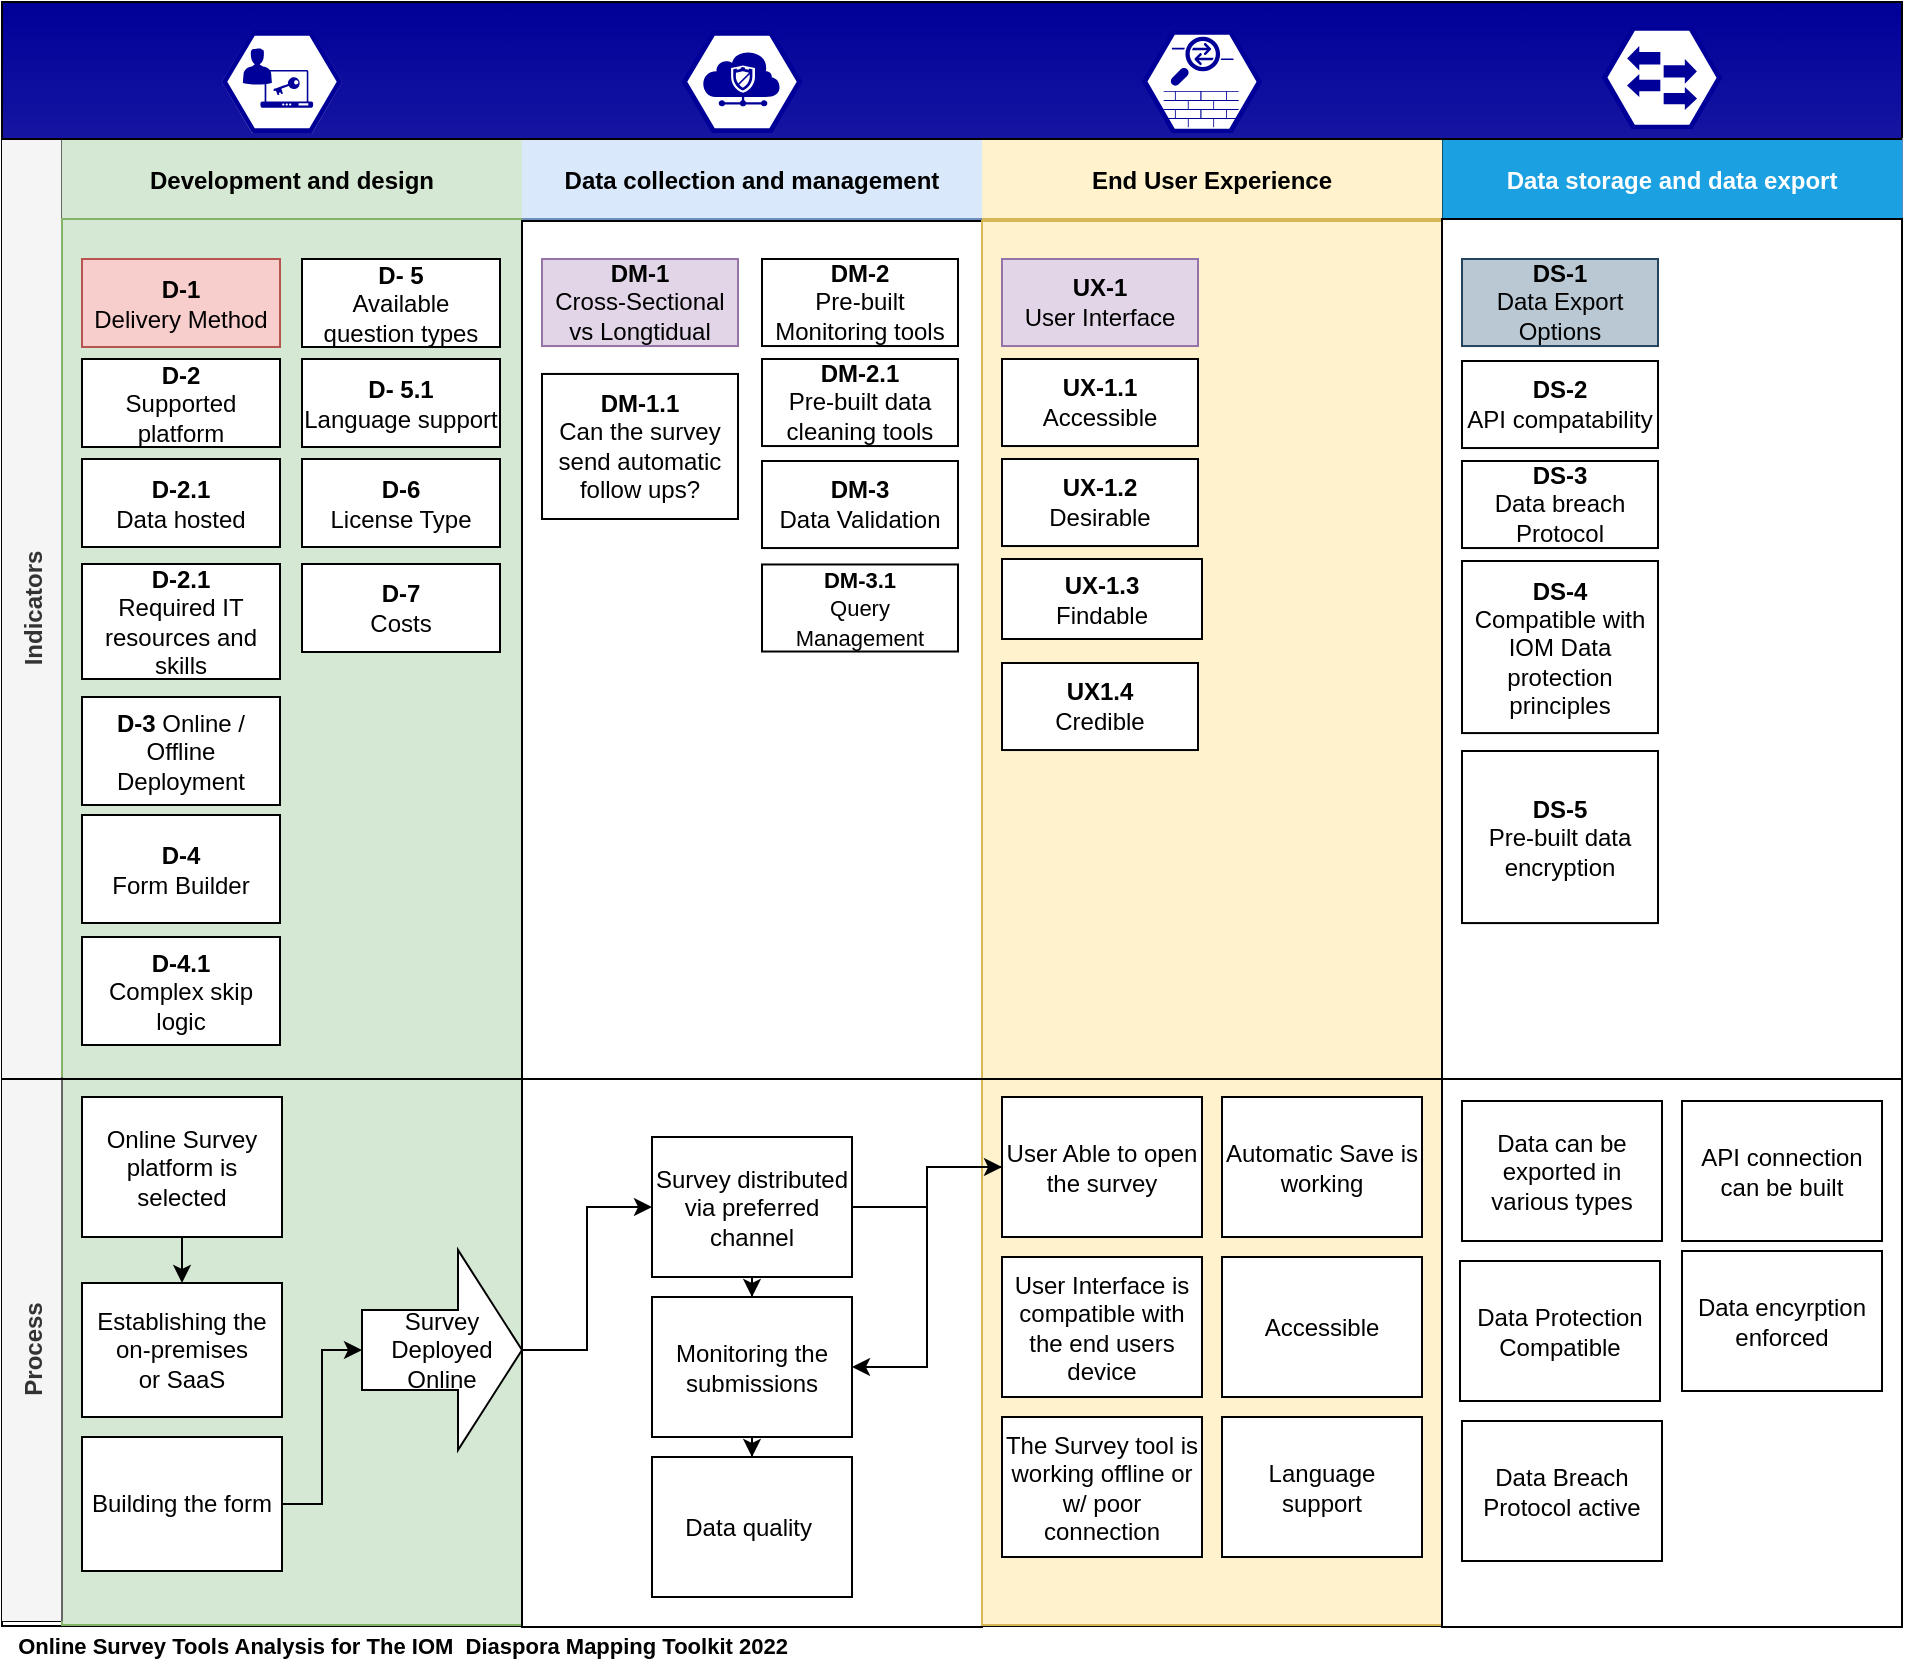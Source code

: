 <mxfile version="20.0.1" type="github">
  <diagram id="kgpKYQtTHZ0yAKxKKP6v" name="Page-1">
    <mxGraphModel dx="1422" dy="762" grid="1" gridSize="10" guides="1" tooltips="1" connect="1" arrows="1" fold="1" page="1" pageScale="1" pageWidth="1100" pageHeight="850" math="0" shadow="0">
      <root>
        <mxCell id="0" />
        <mxCell id="1" parent="0" />
        <mxCell id="lxEsPna4k-PO0xknT9Wp-479" value="" style="whiteSpace=wrap;html=1;strokeWidth=1;fillColor=#000099;gradientColor=#ffffff;" vertex="1" parent="1">
          <mxGeometry x="70" y="10" width="950" height="812" as="geometry" />
        </mxCell>
        <mxCell id="lxEsPna4k-PO0xknT9Wp-83" value="tr" style="group;fillColor=#e1d5e7;strokeColor=#9673a6;container=0;" vertex="1" connectable="0" parent="1">
          <mxGeometry x="70" y="78.5" width="950" height="741" as="geometry" />
        </mxCell>
        <mxCell id="lxEsPna4k-PO0xknT9Wp-326" value="Data Encyrption" style="rounded=0;whiteSpace=wrap;html=1;" vertex="1" parent="1">
          <mxGeometry x="800" y="189.5" width="90" height="40" as="geometry" />
        </mxCell>
        <mxCell id="lxEsPna4k-PO0xknT9Wp-327" value="API connection with other platforms" style="rounded=0;whiteSpace=wrap;html=1;" vertex="1" parent="1">
          <mxGeometry x="800" y="239.5" width="90" height="40" as="geometry" />
        </mxCell>
        <mxCell id="lxEsPna4k-PO0xknT9Wp-329" value="Data Validation" style="rounded=0;whiteSpace=wrap;html=1;" vertex="1" parent="1">
          <mxGeometry x="451" y="241.5" width="90" height="40" as="geometry" />
        </mxCell>
        <mxCell id="lxEsPna4k-PO0xknT9Wp-330" value="" style="verticalLabelPosition=bottom;sketch=0;html=1;fillColor=#000099;strokeColor=#ffffff;verticalAlign=top;align=center;points=[[0,0.5,0],[0.125,0.25,0],[0.25,0,0],[0.5,0,0],[0.75,0,0],[0.875,0.25,0],[1,0.5,0],[0.875,0.75,0],[0.75,1,0],[0.5,1,0],[0.125,0.75,0]];pointerEvents=1;shape=mxgraph.cisco_safe.compositeIcon;bgIcon=mxgraph.cisco_safe.design.blank_device;resIcon=mxgraph.cisco_safe.design.client_firewall;gradientColor=#ffffff;" vertex="1" parent="1">
          <mxGeometry x="180" y="24.5" width="60" height="51" as="geometry" />
        </mxCell>
        <mxCell id="lxEsPna4k-PO0xknT9Wp-332" value="" style="verticalLabelPosition=bottom;sketch=0;html=1;fillColor=#000099;strokeColor=#ffffff;verticalAlign=top;align=center;points=[[0,0.5,0],[0.125,0.25,0],[0.25,0,0],[0.5,0,0],[0.75,0,0],[0.875,0.25,0],[1,0.5,0],[0.875,0.75,0],[0.75,1,0],[0.5,1,0],[0.125,0.75,0]];pointerEvents=1;shape=mxgraph.cisco_safe.compositeIcon;bgIcon=mxgraph.cisco_safe.design.blank_device;resIcon=mxgraph.cisco_safe.design.access_switch_2;" vertex="1" parent="1">
          <mxGeometry x="870" y="22.5" width="60" height="51" as="geometry" />
        </mxCell>
        <mxCell id="lxEsPna4k-PO0xknT9Wp-333" value="" style="verticalLabelPosition=bottom;sketch=0;html=1;fillColor=#000099;strokeColor=#ffffff;verticalAlign=top;align=center;points=[[0,0.5,0],[0.125,0.25,0],[0.25,0,0],[0.5,0,0],[0.75,0,0],[0.875,0.25,0],[1,0.5,0],[0.875,0.75,0],[0.75,1,0],[0.5,1,0],[0.125,0.75,0]];pointerEvents=1;shape=mxgraph.cisco_safe.compositeIcon;bgIcon=mxgraph.cisco_safe.design.blank_device;resIcon=mxgraph.cisco_safe.design.adaptive_security_appliance_2;" vertex="1" parent="1">
          <mxGeometry x="640" y="24.5" width="60" height="51" as="geometry" />
        </mxCell>
        <mxCell id="lxEsPna4k-PO0xknT9Wp-334" value="" style="verticalLabelPosition=bottom;sketch=0;html=1;fillColor=#000099;strokeColor=#ffffff;verticalAlign=top;align=center;points=[[0,0.5,0],[0.125,0.25,0],[0.25,0,0],[0.5,0,0],[0.75,0,0],[0.875,0.25,0],[1,0.5,0],[0.875,0.75,0],[0.75,1,0],[0.5,1,0],[0.125,0.75,0]];pointerEvents=1;shape=mxgraph.cisco_safe.compositeIcon;bgIcon=mxgraph.cisco_safe.design.blank_device;resIcon=mxgraph.cisco_safe.design.cisco_cloud_web_security;" vertex="1" parent="1">
          <mxGeometry x="410" y="24.5" width="60" height="51" as="geometry" />
        </mxCell>
        <mxCell id="lxEsPna4k-PO0xknT9Wp-335" value="" style="line;strokeWidth=1;html=1;" vertex="1" parent="1">
          <mxGeometry x="800" y="554.5" width="230" as="geometry" />
        </mxCell>
        <mxCell id="3nuBFxr9cyL0pnOWT2aG-1" value="" style="shape=table;childLayout=tableLayout;startSize=0;collapsible=0;recursiveResize=0;expand=0;fillColor=none;fontStyle=1" parent="1" vertex="1">
          <mxGeometry x="70" y="78.5" width="720" height="741" as="geometry" />
        </mxCell>
        <mxCell id="3nuBFxr9cyL0pnOWT2aG-3" value="Indicators" style="shape=tableRow;horizontal=0;swimlaneHead=0;swimlaneBody=0;top=0;left=0;bottom=0;right=0;fillColor=#f5f5f5;points=[[0,0.5],[1,0.5]];portConstraint=eastwest;startSize=30;collapsible=0;recursiveResize=0;expand=0;fontStyle=1;strokeColor=#666666;fontColor=#333333;" parent="3nuBFxr9cyL0pnOWT2aG-1" vertex="1">
          <mxGeometry width="720" height="469" as="geometry" />
        </mxCell>
        <mxCell id="3nuBFxr9cyL0pnOWT2aG-4" value="Development and design" style="swimlane;swimlaneHead=0;swimlaneBody=0;connectable=0;fillColor=#d5e8d4;startSize=40;collapsible=0;recursiveResize=0;expand=0;fontStyle=1;strokeColor=#82b366;" parent="3nuBFxr9cyL0pnOWT2aG-3" vertex="1">
          <mxGeometry x="30" width="230" height="469" as="geometry">
            <mxRectangle width="230" height="469" as="alternateBounds" />
          </mxGeometry>
        </mxCell>
        <mxCell id="lxEsPna4k-PO0xknT9Wp-338" value="" style="whiteSpace=wrap;html=1;strokeWidth=1;fillColor=#d5e8d4;strokeColor=#82b366;" vertex="1" parent="3nuBFxr9cyL0pnOWT2aG-4">
          <mxGeometry y="40" width="230" height="703" as="geometry" />
        </mxCell>
        <mxCell id="3nuBFxr9cyL0pnOWT2aG-9" value="&lt;b&gt;D-1 &lt;/b&gt;&lt;br&gt;Delivery Method" style="rounded=0;whiteSpace=wrap;html=1;aspect=fixed;fillColor=#f8cecc;strokeColor=#b85450;" parent="3nuBFxr9cyL0pnOWT2aG-4" vertex="1">
          <mxGeometry x="10" y="60" width="99" height="44" as="geometry" />
        </mxCell>
        <mxCell id="lxEsPna4k-PO0xknT9Wp-67" value="&lt;b&gt;D-2&lt;/b&gt;&lt;br&gt;Supported platform" style="rounded=0;whiteSpace=wrap;html=1;aspect=fixed;" vertex="1" parent="3nuBFxr9cyL0pnOWT2aG-4">
          <mxGeometry x="10" y="110" width="99" height="44" as="geometry" />
        </mxCell>
        <mxCell id="lxEsPna4k-PO0xknT9Wp-84" value="&lt;b&gt;D-2.1&lt;br&gt;&lt;/b&gt;Data hosted" style="rounded=0;whiteSpace=wrap;html=1;aspect=fixed;" vertex="1" parent="3nuBFxr9cyL0pnOWT2aG-4">
          <mxGeometry x="10" y="160" width="99" height="44" as="geometry" />
        </mxCell>
        <mxCell id="lxEsPna4k-PO0xknT9Wp-101" value="&lt;b&gt;D-4&lt;/b&gt;&lt;br&gt;Form Builder" style="rounded=0;whiteSpace=wrap;html=1;aspect=fixed;" vertex="1" parent="3nuBFxr9cyL0pnOWT2aG-4">
          <mxGeometry x="10" y="338" width="99" height="54" as="geometry" />
        </mxCell>
        <mxCell id="lxEsPna4k-PO0xknT9Wp-102" value="&lt;b&gt;D-3&lt;/b&gt; Online / Offline Deployment" style="rounded=0;whiteSpace=wrap;html=1;aspect=fixed;" vertex="1" parent="3nuBFxr9cyL0pnOWT2aG-4">
          <mxGeometry x="10" y="279" width="99" height="54" as="geometry" />
        </mxCell>
        <mxCell id="lxEsPna4k-PO0xknT9Wp-104" value="&lt;b&gt;D- 5&lt;/b&gt;&lt;br&gt;Available question types" style="rounded=0;whiteSpace=wrap;html=1;aspect=fixed;" vertex="1" parent="3nuBFxr9cyL0pnOWT2aG-4">
          <mxGeometry x="120" y="60" width="99" height="44" as="geometry" />
        </mxCell>
        <mxCell id="lxEsPna4k-PO0xknT9Wp-105" value="&lt;b&gt;D-6&lt;br&gt;&lt;/b&gt;License Type" style="rounded=0;whiteSpace=wrap;html=1;aspect=fixed;" vertex="1" parent="3nuBFxr9cyL0pnOWT2aG-4">
          <mxGeometry x="120" y="160" width="99" height="44" as="geometry" />
        </mxCell>
        <mxCell id="lxEsPna4k-PO0xknT9Wp-108" value="&lt;b&gt;D-7&lt;/b&gt;&lt;br&gt;Costs" style="rounded=0;whiteSpace=wrap;html=1;aspect=fixed;" vertex="1" parent="3nuBFxr9cyL0pnOWT2aG-4">
          <mxGeometry x="120" y="212.5" width="99" height="44" as="geometry" />
        </mxCell>
        <mxCell id="lxEsPna4k-PO0xknT9Wp-486" value="&lt;b&gt;D-4.1&lt;/b&gt;&lt;br&gt;Complex skip logic" style="rounded=0;whiteSpace=wrap;html=1;aspect=fixed;" vertex="1" parent="3nuBFxr9cyL0pnOWT2aG-4">
          <mxGeometry x="10" y="399" width="99" height="54" as="geometry" />
        </mxCell>
        <mxCell id="lxEsPna4k-PO0xknT9Wp-487" value="&lt;b&gt;D-2.1&lt;br&gt;&lt;/b&gt;Required IT resources and skills" style="rounded=0;whiteSpace=wrap;html=1;" vertex="1" parent="3nuBFxr9cyL0pnOWT2aG-4">
          <mxGeometry x="10" y="212.5" width="99" height="57.5" as="geometry" />
        </mxCell>
        <mxCell id="lxEsPna4k-PO0xknT9Wp-490" value="&lt;b&gt;D- 5.1&lt;/b&gt;&lt;br&gt;Language support" style="rounded=0;whiteSpace=wrap;html=1;aspect=fixed;" vertex="1" parent="3nuBFxr9cyL0pnOWT2aG-4">
          <mxGeometry x="120" y="110" width="99" height="44" as="geometry" />
        </mxCell>
        <mxCell id="3nuBFxr9cyL0pnOWT2aG-8" value="Data collection and management" style="swimlane;swimlaneHead=0;swimlaneBody=0;connectable=0;fillColor=#dae8fc;startSize=40;collapsible=0;recursiveResize=0;expand=0;fontStyle=1;strokeColor=#6c8ebf;" parent="3nuBFxr9cyL0pnOWT2aG-3" vertex="1">
          <mxGeometry x="260" width="230" height="469" as="geometry">
            <mxRectangle width="230" height="469" as="alternateBounds" />
          </mxGeometry>
        </mxCell>
        <mxCell id="lxEsPna4k-PO0xknT9Wp-340" value="" style="whiteSpace=wrap;html=1;strokeWidth=1;" vertex="1" parent="3nuBFxr9cyL0pnOWT2aG-8">
          <mxGeometry y="41" width="230" height="703" as="geometry" />
        </mxCell>
        <mxCell id="lxEsPna4k-PO0xknT9Wp-109" value="&lt;b&gt;DM-1&lt;/b&gt;&lt;br&gt;Cross-Sectional vs Longtidual" style="rounded=0;whiteSpace=wrap;html=1;fillColor=#e1d5e7;strokeColor=#9673a6;aspect=fixed;" vertex="1" parent="3nuBFxr9cyL0pnOWT2aG-8">
          <mxGeometry x="10" y="60" width="98" height="43.52" as="geometry" />
        </mxCell>
        <mxCell id="lxEsPna4k-PO0xknT9Wp-136" value="&lt;b&gt;DM-2&lt;/b&gt;&lt;br&gt;Pre-built Monitoring tools" style="rounded=0;whiteSpace=wrap;html=1;aspect=fixed;" vertex="1" parent="3nuBFxr9cyL0pnOWT2aG-8">
          <mxGeometry x="120" y="60" width="98" height="43.52" as="geometry" />
        </mxCell>
        <mxCell id="lxEsPna4k-PO0xknT9Wp-137" value="&lt;b&gt;DM-2.1&lt;br&gt;&lt;/b&gt;Pre-built data cleaning tools" style="rounded=0;whiteSpace=wrap;html=1;aspect=fixed;" vertex="1" parent="3nuBFxr9cyL0pnOWT2aG-8">
          <mxGeometry x="120" y="110" width="98" height="43.52" as="geometry" />
        </mxCell>
        <mxCell id="lxEsPna4k-PO0xknT9Wp-328" value="&lt;b&gt;DM-3&lt;br&gt;&lt;/b&gt;Data Validation" style="rounded=0;whiteSpace=wrap;html=1;aspect=fixed;" vertex="1" parent="3nuBFxr9cyL0pnOWT2aG-8">
          <mxGeometry x="120" y="161" width="98" height="43.52" as="geometry" />
        </mxCell>
        <mxCell id="lxEsPna4k-PO0xknT9Wp-489" value="&lt;b&gt;DM-1.1&lt;/b&gt;&lt;br&gt;Can the survey send automatic follow ups?" style="rounded=0;whiteSpace=wrap;html=1;" vertex="1" parent="3nuBFxr9cyL0pnOWT2aG-8">
          <mxGeometry x="10" y="117.48" width="98" height="72.52" as="geometry" />
        </mxCell>
        <mxCell id="lxEsPna4k-PO0xknT9Wp-497" value="&lt;span style=&quot;font-size: 11px;&quot;&gt;&lt;b&gt;DM-3.1&lt;/b&gt;&lt;br&gt;Query Management&lt;br&gt;&lt;/span&gt;" style="rounded=0;whiteSpace=wrap;html=1;aspect=fixed;" vertex="1" parent="3nuBFxr9cyL0pnOWT2aG-8">
          <mxGeometry x="120" y="212.74" width="98" height="43.52" as="geometry" />
        </mxCell>
        <mxCell id="3nuBFxr9cyL0pnOWT2aG-11" value="End User Experience" style="swimlane;swimlaneHead=0;swimlaneBody=0;connectable=0;fillColor=#fff2cc;startSize=40;collapsible=0;recursiveResize=0;expand=0;fontStyle=1;strokeColor=#d6b656;" parent="3nuBFxr9cyL0pnOWT2aG-3" vertex="1">
          <mxGeometry x="490" width="230" height="469" as="geometry">
            <mxRectangle width="230" height="469" as="alternateBounds" />
          </mxGeometry>
        </mxCell>
        <mxCell id="lxEsPna4k-PO0xknT9Wp-395" value="" style="whiteSpace=wrap;html=1;strokeWidth=1;fillColor=#fff2cc;strokeColor=#d6b656;" vertex="1" parent="3nuBFxr9cyL0pnOWT2aG-11">
          <mxGeometry y="41" width="230" height="702" as="geometry" />
        </mxCell>
        <mxCell id="lxEsPna4k-PO0xknT9Wp-189" value="&lt;b&gt;UX-1&lt;br&gt;&lt;/b&gt;User Interface" style="rounded=0;whiteSpace=wrap;html=1;fillColor=#e1d5e7;strokeColor=#9673a6;aspect=fixed;" vertex="1" parent="3nuBFxr9cyL0pnOWT2aG-11">
          <mxGeometry x="10" y="60" width="98" height="43.52" as="geometry" />
        </mxCell>
        <mxCell id="lxEsPna4k-PO0xknT9Wp-190" value="&lt;b&gt;UX-1.1&lt;br&gt;&lt;/b&gt;Accessible" style="rounded=0;whiteSpace=wrap;html=1;aspect=fixed;" vertex="1" parent="3nuBFxr9cyL0pnOWT2aG-11">
          <mxGeometry x="10" y="110" width="98" height="43.52" as="geometry" />
        </mxCell>
        <mxCell id="lxEsPna4k-PO0xknT9Wp-275" value="&lt;b&gt;UX-1.2&lt;br&gt;&lt;/b&gt;Desirable" style="rounded=0;whiteSpace=wrap;html=1;aspect=fixed;" vertex="1" parent="3nuBFxr9cyL0pnOWT2aG-11">
          <mxGeometry x="10" y="160" width="98" height="43.52" as="geometry" />
        </mxCell>
        <mxCell id="lxEsPna4k-PO0xknT9Wp-323" value="&lt;b&gt;UX-1.3&lt;br&gt;&lt;/b&gt;Findable" style="rounded=0;whiteSpace=wrap;html=1;" vertex="1" parent="3nuBFxr9cyL0pnOWT2aG-11">
          <mxGeometry x="10" y="210" width="100" height="40" as="geometry" />
        </mxCell>
        <mxCell id="lxEsPna4k-PO0xknT9Wp-324" value="&lt;b&gt;UX1.4&lt;br&gt;&lt;/b&gt;Credible" style="rounded=0;whiteSpace=wrap;html=1;aspect=fixed;" vertex="1" parent="3nuBFxr9cyL0pnOWT2aG-11">
          <mxGeometry x="10" y="262" width="98" height="43.52" as="geometry" />
        </mxCell>
        <mxCell id="3nuBFxr9cyL0pnOWT2aG-15" value="Process" style="shape=tableRow;horizontal=0;swimlaneHead=0;swimlaneBody=0;top=0;left=0;bottom=0;right=0;fillColor=#f5f5f5;points=[[0,0.5],[1,0.5]];portConstraint=eastwest;startSize=30;collapsible=0;recursiveResize=0;expand=0;fontStyle=1;fontColor=#333333;strokeColor=#666666;" parent="3nuBFxr9cyL0pnOWT2aG-1" vertex="1">
          <mxGeometry y="469" width="720" height="272" as="geometry" />
        </mxCell>
        <mxCell id="3nuBFxr9cyL0pnOWT2aG-16" value="" style="swimlane;swimlaneHead=0;swimlaneBody=0;connectable=0;fillColor=#60a917;startSize=0;collapsible=0;recursiveResize=0;expand=0;fontStyle=1;strokeColor=#2D7600;fontColor=#ffffff;" parent="3nuBFxr9cyL0pnOWT2aG-15" vertex="1">
          <mxGeometry x="30" width="230" height="272" as="geometry">
            <mxRectangle width="230" height="272" as="alternateBounds" />
          </mxGeometry>
        </mxCell>
        <mxCell id="lxEsPna4k-PO0xknT9Wp-112" value="" style="edgeStyle=orthogonalEdgeStyle;rounded=0;orthogonalLoop=1;jettySize=auto;html=1;" edge="1" parent="3nuBFxr9cyL0pnOWT2aG-16" source="3nuBFxr9cyL0pnOWT2aG-17" target="lxEsPna4k-PO0xknT9Wp-111">
          <mxGeometry relative="1" as="geometry" />
        </mxCell>
        <mxCell id="3nuBFxr9cyL0pnOWT2aG-17" value="Online Survey platform is selected" style="rounded=0;whiteSpace=wrap;html=1;" parent="3nuBFxr9cyL0pnOWT2aG-16" vertex="1">
          <mxGeometry x="10" y="10" width="100" height="70" as="geometry" />
        </mxCell>
        <mxCell id="lxEsPna4k-PO0xknT9Wp-111" value="Establishing the on-premises or&amp;nbsp;SaaS" style="rounded=0;whiteSpace=wrap;html=1;" vertex="1" parent="3nuBFxr9cyL0pnOWT2aG-16">
          <mxGeometry x="10" y="103" width="100" height="67" as="geometry" />
        </mxCell>
        <mxCell id="lxEsPna4k-PO0xknT9Wp-119" value="" style="edgeStyle=orthogonalEdgeStyle;rounded=0;orthogonalLoop=1;jettySize=auto;html=1;" edge="1" parent="3nuBFxr9cyL0pnOWT2aG-16" source="lxEsPna4k-PO0xknT9Wp-114" target="lxEsPna4k-PO0xknT9Wp-118">
          <mxGeometry relative="1" as="geometry" />
        </mxCell>
        <mxCell id="lxEsPna4k-PO0xknT9Wp-114" value="Building the form" style="rounded=0;whiteSpace=wrap;html=1;" vertex="1" parent="3nuBFxr9cyL0pnOWT2aG-16">
          <mxGeometry x="10" y="180" width="100" height="67" as="geometry" />
        </mxCell>
        <mxCell id="lxEsPna4k-PO0xknT9Wp-118" value="Survey Deployed Online" style="shape=singleArrow;whiteSpace=wrap;html=1;arrowWidth=0.4;arrowSize=0.4;rounded=0;" vertex="1" parent="3nuBFxr9cyL0pnOWT2aG-16">
          <mxGeometry x="150" y="86.5" width="80" height="100" as="geometry" />
        </mxCell>
        <mxCell id="3nuBFxr9cyL0pnOWT2aG-18" value="" style="swimlane;swimlaneHead=0;swimlaneBody=0;connectable=0;fillColor=none;startSize=0;collapsible=0;recursiveResize=0;expand=0;fontStyle=1;" parent="3nuBFxr9cyL0pnOWT2aG-15" vertex="1">
          <mxGeometry x="260" width="230" height="272" as="geometry">
            <mxRectangle width="230" height="272" as="alternateBounds" />
          </mxGeometry>
        </mxCell>
        <mxCell id="lxEsPna4k-PO0xknT9Wp-124" value="" style="edgeStyle=orthogonalEdgeStyle;rounded=0;orthogonalLoop=1;jettySize=auto;html=1;" edge="1" parent="3nuBFxr9cyL0pnOWT2aG-18" source="lxEsPna4k-PO0xknT9Wp-121" target="lxEsPna4k-PO0xknT9Wp-123">
          <mxGeometry relative="1" as="geometry" />
        </mxCell>
        <mxCell id="lxEsPna4k-PO0xknT9Wp-121" value="Survey distributed via preferred channel" style="rounded=0;whiteSpace=wrap;html=1;" vertex="1" parent="3nuBFxr9cyL0pnOWT2aG-18">
          <mxGeometry x="65" y="30" width="100" height="70" as="geometry" />
        </mxCell>
        <mxCell id="lxEsPna4k-PO0xknT9Wp-126" value="" style="edgeStyle=orthogonalEdgeStyle;rounded=0;orthogonalLoop=1;jettySize=auto;html=1;" edge="1" parent="3nuBFxr9cyL0pnOWT2aG-18" source="lxEsPna4k-PO0xknT9Wp-123" target="lxEsPna4k-PO0xknT9Wp-125">
          <mxGeometry relative="1" as="geometry" />
        </mxCell>
        <mxCell id="lxEsPna4k-PO0xknT9Wp-123" value="Monitoring the submissions" style="rounded=0;whiteSpace=wrap;html=1;" vertex="1" parent="3nuBFxr9cyL0pnOWT2aG-18">
          <mxGeometry x="65" y="110" width="100" height="70" as="geometry" />
        </mxCell>
        <mxCell id="lxEsPna4k-PO0xknT9Wp-125" value="Data quality&amp;nbsp;" style="rounded=0;whiteSpace=wrap;html=1;" vertex="1" parent="3nuBFxr9cyL0pnOWT2aG-18">
          <mxGeometry x="65" y="190" width="100" height="70" as="geometry" />
        </mxCell>
        <mxCell id="3nuBFxr9cyL0pnOWT2aG-23" value="" style="swimlane;swimlaneHead=0;swimlaneBody=0;connectable=0;fillColor=none;startSize=0;collapsible=0;recursiveResize=0;expand=0;fontStyle=1;" parent="3nuBFxr9cyL0pnOWT2aG-15" vertex="1">
          <mxGeometry x="490" width="230" height="272" as="geometry">
            <mxRectangle width="230" height="272" as="alternateBounds" />
          </mxGeometry>
        </mxCell>
        <mxCell id="lxEsPna4k-PO0xknT9Wp-127" value="User Able to open the survey" style="rounded=0;whiteSpace=wrap;html=1;" vertex="1" parent="3nuBFxr9cyL0pnOWT2aG-23">
          <mxGeometry x="10" y="10" width="100" height="70" as="geometry" />
        </mxCell>
        <mxCell id="lxEsPna4k-PO0xknT9Wp-129" value="User Interface is compatible with the end users device" style="rounded=0;whiteSpace=wrap;html=1;" vertex="1" parent="3nuBFxr9cyL0pnOWT2aG-23">
          <mxGeometry x="10" y="90" width="100" height="70" as="geometry" />
        </mxCell>
        <mxCell id="lxEsPna4k-PO0xknT9Wp-130" value="The Survey tool is working offline or w/ poor connection" style="rounded=0;whiteSpace=wrap;html=1;" vertex="1" parent="3nuBFxr9cyL0pnOWT2aG-23">
          <mxGeometry x="10" y="170" width="100" height="70" as="geometry" />
        </mxCell>
        <mxCell id="lxEsPna4k-PO0xknT9Wp-131" value="Automatic Save is working" style="rounded=0;whiteSpace=wrap;html=1;" vertex="1" parent="3nuBFxr9cyL0pnOWT2aG-23">
          <mxGeometry x="120" y="10" width="100" height="70" as="geometry" />
        </mxCell>
        <mxCell id="lxEsPna4k-PO0xknT9Wp-132" value="Accessible" style="rounded=0;whiteSpace=wrap;html=1;" vertex="1" parent="3nuBFxr9cyL0pnOWT2aG-23">
          <mxGeometry x="120" y="90" width="100" height="70" as="geometry" />
        </mxCell>
        <mxCell id="lxEsPna4k-PO0xknT9Wp-133" value="&lt;span style=&quot;font-weight: normal;&quot;&gt;Language &lt;br&gt;support&lt;/span&gt;" style="rounded=0;whiteSpace=wrap;html=1;fontStyle=1" vertex="1" parent="3nuBFxr9cyL0pnOWT2aG-23">
          <mxGeometry x="120" y="170" width="100" height="70" as="geometry" />
        </mxCell>
        <mxCell id="lxEsPna4k-PO0xknT9Wp-122" value="" style="edgeStyle=orthogonalEdgeStyle;rounded=0;orthogonalLoop=1;jettySize=auto;html=1;" edge="1" parent="3nuBFxr9cyL0pnOWT2aG-15" source="lxEsPna4k-PO0xknT9Wp-118" target="lxEsPna4k-PO0xknT9Wp-121">
          <mxGeometry relative="1" as="geometry" />
        </mxCell>
        <mxCell id="lxEsPna4k-PO0xknT9Wp-495" value="" style="edgeStyle=orthogonalEdgeStyle;rounded=0;orthogonalLoop=1;jettySize=auto;html=1;entryX=1;entryY=0.5;entryDx=0;entryDy=0;" edge="1" parent="3nuBFxr9cyL0pnOWT2aG-15" source="lxEsPna4k-PO0xknT9Wp-127" target="lxEsPna4k-PO0xknT9Wp-123">
          <mxGeometry relative="1" as="geometry" />
        </mxCell>
        <mxCell id="lxEsPna4k-PO0xknT9Wp-496" value="" style="edgeStyle=orthogonalEdgeStyle;rounded=0;orthogonalLoop=1;jettySize=auto;html=1;entryX=0;entryY=0.5;entryDx=0;entryDy=0;" edge="1" parent="3nuBFxr9cyL0pnOWT2aG-15" source="lxEsPna4k-PO0xknT9Wp-121" target="lxEsPna4k-PO0xknT9Wp-127">
          <mxGeometry relative="1" as="geometry" />
        </mxCell>
        <mxCell id="lxEsPna4k-PO0xknT9Wp-45" value="Data storage and data export" style="swimlane;swimlaneHead=0;swimlaneBody=0;connectable=0;fillColor=#1ba1e2;startSize=40;collapsible=0;recursiveResize=0;expand=0;fontStyle=1;strokeWidth=0;strokeColor=#006EAF;fontColor=#ffffff;" vertex="1" parent="1">
          <mxGeometry x="790" y="78.5" width="230" height="510" as="geometry">
            <mxRectangle width="220" height="481" as="alternateBounds" />
          </mxGeometry>
        </mxCell>
        <mxCell id="lxEsPna4k-PO0xknT9Wp-444" value="" style="whiteSpace=wrap;html=1;strokeWidth=1;" vertex="1" parent="lxEsPna4k-PO0xknT9Wp-45">
          <mxGeometry y="40" width="230" height="704" as="geometry" />
        </mxCell>
        <mxCell id="lxEsPna4k-PO0xknT9Wp-135" value="" style="line;strokeWidth=1;html=1;" vertex="1" parent="lxEsPna4k-PO0xknT9Wp-45">
          <mxGeometry x="-720" y="465" width="950" height="10" as="geometry" />
        </mxCell>
        <mxCell id="lxEsPna4k-PO0xknT9Wp-325" value="&lt;b&gt;DS-1&lt;br&gt;&lt;/b&gt;Data Export Options" style="rounded=0;whiteSpace=wrap;html=1;fillColor=#bac8d3;strokeColor=#23445d;aspect=fixed;" vertex="1" parent="lxEsPna4k-PO0xknT9Wp-45">
          <mxGeometry x="10" y="60" width="98" height="43.52" as="geometry" />
        </mxCell>
        <mxCell id="lxEsPna4k-PO0xknT9Wp-337" value="" style="line;strokeWidth=1;html=1;" vertex="1" parent="lxEsPna4k-PO0xknT9Wp-45">
          <mxGeometry x="-720" y="-5" width="950" height="10" as="geometry" />
        </mxCell>
        <mxCell id="lxEsPna4k-PO0xknT9Wp-470" value="&lt;b&gt;DS-2&lt;br&gt;&lt;/b&gt;API compatability" style="rounded=0;whiteSpace=wrap;html=1;aspect=fixed;" vertex="1" parent="lxEsPna4k-PO0xknT9Wp-45">
          <mxGeometry x="10" y="111" width="98" height="43.52" as="geometry" />
        </mxCell>
        <mxCell id="lxEsPna4k-PO0xknT9Wp-471" value="&lt;b&gt;DS-3&lt;br&gt;&lt;/b&gt;Data breach Protocol" style="rounded=0;whiteSpace=wrap;html=1;aspect=fixed;" vertex="1" parent="lxEsPna4k-PO0xknT9Wp-45">
          <mxGeometry x="10" y="161" width="98" height="43.52" as="geometry" />
        </mxCell>
        <mxCell id="lxEsPna4k-PO0xknT9Wp-472" value="&lt;b&gt;DS-4&lt;br&gt;&lt;/b&gt;Compatible with IOM Data protection principles" style="rounded=0;whiteSpace=wrap;html=1;aspect=fixed;" vertex="1" parent="lxEsPna4k-PO0xknT9Wp-45">
          <mxGeometry x="10" y="211" width="98" height="86.04" as="geometry" />
        </mxCell>
        <mxCell id="lxEsPna4k-PO0xknT9Wp-474" value="&lt;b&gt;DS-5&lt;br&gt;&lt;/b&gt;Pre-built data encryption" style="rounded=0;whiteSpace=wrap;html=1;aspect=fixed;" vertex="1" parent="lxEsPna4k-PO0xknT9Wp-45">
          <mxGeometry x="10" y="306" width="98" height="86.04" as="geometry" />
        </mxCell>
        <mxCell id="lxEsPna4k-PO0xknT9Wp-482" value="Data encyrption enforced" style="rounded=0;whiteSpace=wrap;html=1;" vertex="1" parent="lxEsPna4k-PO0xknT9Wp-45">
          <mxGeometry x="120" y="556" width="100" height="70" as="geometry" />
        </mxCell>
        <mxCell id="lxEsPna4k-PO0xknT9Wp-480" value="Data can be exported in various types" style="rounded=0;whiteSpace=wrap;html=1;" vertex="1" parent="1">
          <mxGeometry x="800" y="559.5" width="100" height="70" as="geometry" />
        </mxCell>
        <mxCell id="lxEsPna4k-PO0xknT9Wp-481" value="API connection can be built" style="rounded=0;whiteSpace=wrap;html=1;" vertex="1" parent="1">
          <mxGeometry x="910" y="559.5" width="100" height="70" as="geometry" />
        </mxCell>
        <mxCell id="lxEsPna4k-PO0xknT9Wp-484" value="Data Protection Compatible" style="rounded=0;whiteSpace=wrap;html=1;" vertex="1" parent="1">
          <mxGeometry x="799" y="639.5" width="100" height="70" as="geometry" />
        </mxCell>
        <mxCell id="lxEsPna4k-PO0xknT9Wp-483" value="Data Breach Protocol active" style="rounded=0;whiteSpace=wrap;html=1;" vertex="1" parent="1">
          <mxGeometry x="800" y="719.5" width="100" height="70" as="geometry" />
        </mxCell>
        <mxCell id="lxEsPna4k-PO0xknT9Wp-499" value="&lt;b&gt;&lt;span lang=&quot;EN-US&quot;&gt;Online Survey Tools Analysis for The IOM&amp;nbsp; Diaspora Mapping Toolkit 2022&lt;/span&gt;&lt;/b&gt;" style="text;html=1;align=center;verticalAlign=middle;resizable=0;points=[];autosize=1;strokeColor=none;fillColor=none;fontSize=11;" vertex="1" parent="1">
          <mxGeometry x="70" y="822" width="400" height="20" as="geometry" />
        </mxCell>
      </root>
    </mxGraphModel>
  </diagram>
</mxfile>
